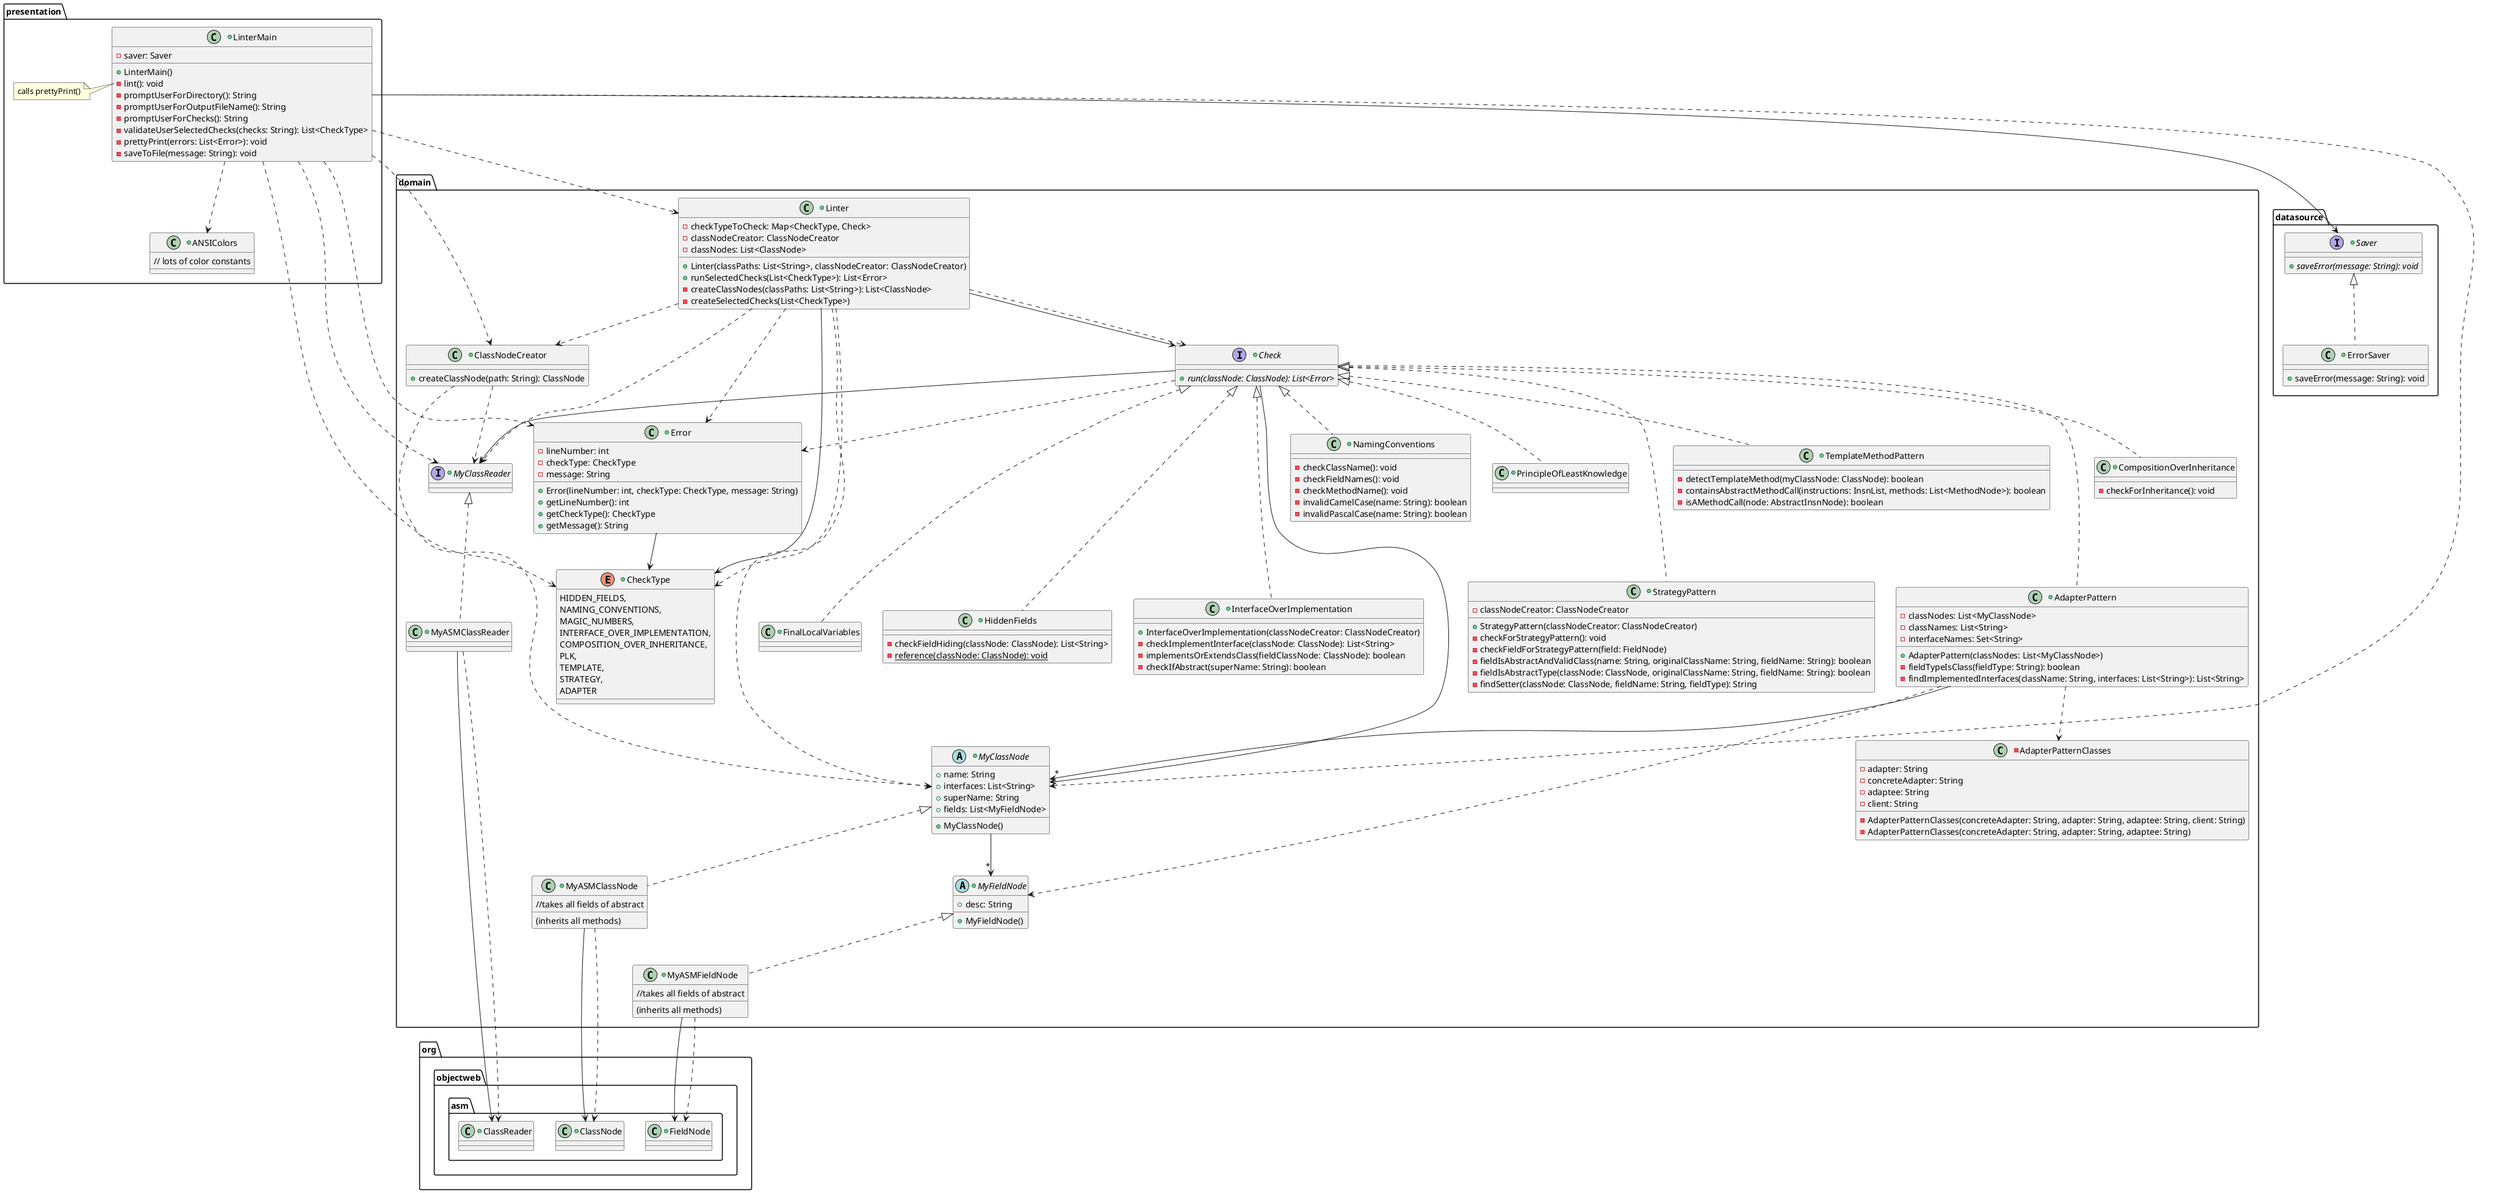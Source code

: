 @startuml
package presentation {
+class ANSIColors {
// lots of color constants
}

+class LinterMain {
-saver: Saver
+LinterMain()
-lint(): void
-promptUserForDirectory(): String
-promptUserForOutputFileName(): String
-promptUserForChecks(): String
-validateUserSelectedChecks(checks: String): List<CheckType>
-prettyPrint(errors: List<Error>): void
-saveToFile(message: String): void
}
note left of LinterMain::lint
    calls prettyPrint()
end note
}

package domain {
+class AdapterPattern {
-classNodes: List<MyClassNode>
-classNames: List<String>
-interfaceNames: Set<String>
+AdapterPattern(classNodes: List<MyClassNode>)
-fieldTypeIsClass(fieldType: String): boolean
-findImplementedInterfaces(className: String, interfaces: List<String>): List<String>
}

-class AdapterPatternClasses {
-adapter: String
-concreteAdapter: String
-adaptee: String
-client: String
-AdapterPatternClasses(concreteAdapter: String, adapter: String, adaptee: String, client: String)
-AdapterPatternClasses(concreteAdapter: String, adapter: String, adaptee: String)
}

+interface Check {
+{abstract}run(classNode: ClassNode): List<Error>
}

+enum CheckType {
HIDDEN_FIELDS,
NAMING_CONVENTIONS,
MAGIC_NUMBERS,
INTERFACE_OVER_IMPLEMENTATION,
COMPOSITION_OVER_INHERITANCE,
PLK,
TEMPLATE,
STRATEGY,
ADAPTER
}

+class ClassNodeCreator {
+createClassNode(path: String): ClassNode
}

+class CompositionOverInheritance implements Check {
-checkForInheritance(): void
}

+class Error {
-lineNumber: int
-checkType: CheckType
-message: String
+Error(lineNumber: int, checkType: CheckType, message: String)
+getLineNumber(): int
+getCheckType(): CheckType
+getMessage(): String
}

+class FinalLocalVariables {
}

+class HiddenFields {
-checkFieldHiding(classNode: ClassNode): List<String>
-{static} reference(classNode: ClassNode): void
}

+class InterfaceOverImplementation {
+InterfaceOverImplementation(classNodeCreator: ClassNodeCreator)
-checkImplementInterface(classNode: ClassNode): List<String>
-implementsOrExtendsClass(fieldClassNode: ClassNode): boolean
-checkIfAbstract(superName: String): boolean
}

+class Linter {
-checkTypeToCheck: Map<CheckType, Check>
-classNodeCreator: ClassNodeCreator
-classNodes: List<ClassNode>
+Linter(classPaths: List<String>, classNodeCreator: ClassNodeCreator)
+runSelectedChecks(List<CheckType>): List<Error>
-createClassNodes(classPaths: List<String>): List<ClassNode>
-createSelectedChecks(List<CheckType>)
}

+class MyASMClassNode implements MyClassNode {
//takes all fields of abstract
(inherits all methods)
}

+class MyASMClassReader implements MyClassReader {
}

+class MyASMFieldNode implements MyFieldNode {
//takes all fields of abstract
(inherits all methods)
}

+abstract MyClassNode {
+name: String
+interfaces: List<String>
+superName: String
+fields: List<MyFieldNode>
+MyClassNode()
}

+interface MyClassReader {
}

+abstract MyFieldNode {
+desc: String
+MyFieldNode()
}

+class NamingConventions implements Check {
-checkClassName(): void
-checkFieldNames(): void
-checkMethodName(): void
-invalidCamelCase(name: String): boolean
-invalidPascalCase(name: String): boolean
}

+class PrincipleOfLeastKnowledge implements Check {
}

+class StrategyPattern {
-classNodeCreator: ClassNodeCreator
+StrategyPattern(classNodeCreator: ClassNodeCreator)
-checkForStrategyPattern(): void
-checkFieldForStrategyPattern(field: FieldNode)
-fieldIsAbstractAndValidClass(name: String, originalClassName: String, fieldName: String): boolean
-fieldIsAbstractType(classNode: ClassNode, originalClassName: String, fieldName: String): boolean
-findSetter(classNode: ClassNode, fieldName: String, fieldType): String
}

+class TemplateMethodPattern implements Check {
-detectTemplateMethod(myClassNode: ClassNode): boolean
-containsAbstractMethodCall(instructions: InsnList, methods: List<MethodNode>): boolean
-isAMethodCall(node: AbstractInsnNode): boolean
}
}

package datasource {
+class ErrorSaver implements Saver {
+saveError(message: String): void
}

+interface Saver {
+{abstract} saveError(message: String): void
}
}

package org.objectweb.asm {
+class ClassNode {
}

+class ClassReader {
}

+class FieldNode {
}
}

AdapterPattern ..> AdapterPatternClasses
AdapterPattern -->"*" MyClassNode
AdapterPattern ..> MyFieldNode

Check ..> Error
Check --> domain.MyClassNode
Check --> domain.MyClassReader

Check <|... AdapterPattern
Check <|... FinalLocalVariables
Check <|... HiddenFields
Check <|... InterfaceOverImplementation
Check <|... StrategyPattern

ClassNodeCreator ..> MyClassNode
ClassNodeCreator ..> MyClassReader

domain.MyASMClassNode --> org.objectweb.asm.ClassNode
domain.MyASMClassNode ..> org.objectweb.asm.ClassNode

domain.MyASMClassReader --> org.objectweb.asm.ClassReader
domain.MyASMClassReader ..> org.objectweb.asm.ClassReader

domain.MyASMFieldNode --> org.objectweb.asm.FieldNode
domain.MyASMFieldNode ..> org.objectweb.asm.FieldNode

Error --> CheckType

Linter --> Check
Linter ..> Check
Linter --> CheckType
Linter ..> CheckType
Linter ..> Error
Linter ..> domain.MyClassNode
Linter ..> domain.MyClassReader
Linter ..> ClassNodeCreator

LinterMain ..> ANSIColors
LinterMain .down.> CheckType
LinterMain .down.> Error
LinterMain .down.> Linter
LinterMain .down.> domain.MyClassNode
LinterMain .down.> domain.MyClassReader
LinterMain ..> ClassNodeCreator
LinterMain -down-> Saver

MyClassNode -->"*" MyFieldNode
@enduml